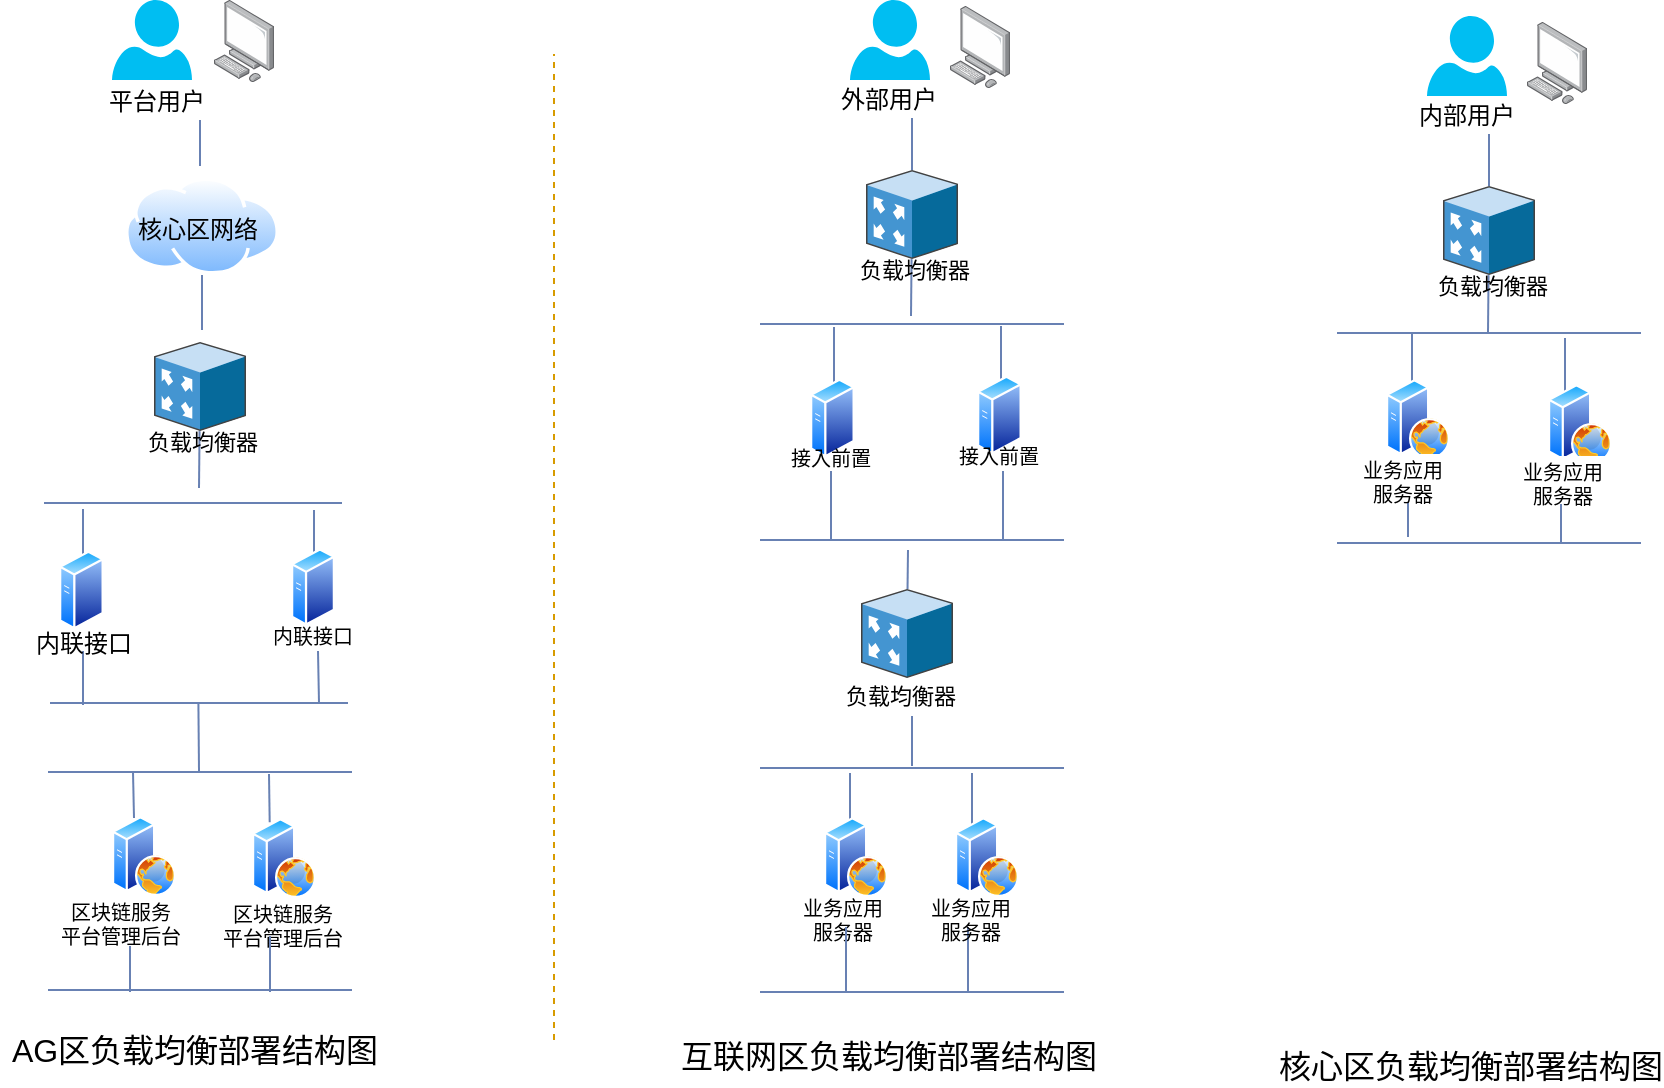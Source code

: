<mxfile version="12.1.0" type="github" pages="1"><diagram id="1y6D-2jD47iDJHjRBnuk" name="Page-1"><mxGraphModel dx="932" dy="569" grid="0" gridSize="10" guides="1" tooltips="1" connect="1" arrows="1" fold="1" page="1" pageScale="1" pageWidth="3300" pageHeight="4681" math="0" shadow="0"><root><mxCell id="0"/><mxCell id="1" parent="0"/><mxCell id="w8CclLkAROoRY7GbeXvr-76" value="" style="group" parent="1" vertex="1" connectable="0"><mxGeometry x="714" y="187" width="60" height="54" as="geometry"/></mxCell><mxCell id="w8CclLkAROoRY7GbeXvr-77" value="" style="verticalLabelPosition=bottom;html=1;verticalAlign=top;align=center;strokeColor=none;fillColor=#00BEF2;shape=mxgraph.azure.user;" parent="w8CclLkAROoRY7GbeXvr-76" vertex="1"><mxGeometry x="10" width="40" height="40" as="geometry"/></mxCell><mxCell id="w8CclLkAROoRY7GbeXvr-78" value="外部用户" style="text;html=1;resizable=0;points=[];autosize=1;align=center;verticalAlign=top;spacingTop=-4;fontSize=12;" parent="w8CclLkAROoRY7GbeXvr-76" vertex="1"><mxGeometry y="40" width="58" height="14" as="geometry"/></mxCell><mxCell id="w8CclLkAROoRY7GbeXvr-79" value="" style="points=[];aspect=fixed;html=1;align=center;shadow=0;dashed=0;image;image=img/lib/allied_telesis/computer_and_terminals/Personal_Computer.svg;strokeColor=#6881B3;fillColor=#99CCFF;fontSize=12;" parent="1" vertex="1"><mxGeometry x="774" y="190" width="30" height="41" as="geometry"/></mxCell><mxCell id="w8CclLkAROoRY7GbeXvr-84" value="" style="shadow=0;dashed=0;html=1;labelPosition=center;verticalLabelPosition=bottom;verticalAlign=top;align=center;outlineConnect=0;shape=mxgraph.veeam.3d.proxy_appliance;direction=east;" parent="1" vertex="1"><mxGeometry x="732" y="272" width="46" height="44.562" as="geometry"/></mxCell><mxCell id="w8CclLkAROoRY7GbeXvr-85" value="" style="endArrow=none;html=1;strokeColor=#6881B3;entryX=0.5;entryY=1;entryDx=0;entryDy=0;" parent="1" source="w8CclLkAROoRY7GbeXvr-84" edge="1"><mxGeometry width="50" height="50" relative="1" as="geometry"><mxPoint x="606.5" y="359" as="sourcePoint"/><mxPoint x="755" y="246" as="targetPoint"/></mxGeometry></mxCell><mxCell id="w8CclLkAROoRY7GbeXvr-86" value="" style="endArrow=none;html=1;strokeColor=#6881B3;" parent="1" edge="1"><mxGeometry width="50" height="50" relative="1" as="geometry"><mxPoint x="754.5" y="345" as="sourcePoint"/><mxPoint x="754.78" y="316.562" as="targetPoint"/></mxGeometry></mxCell><mxCell id="w8CclLkAROoRY7GbeXvr-87" value="&lt;font style=&quot;font-size: 11px&quot;&gt;负载均衡器&lt;/font&gt;" style="text;html=1;resizable=0;points=[];align=center;verticalAlign=middle;labelBackgroundColor=none;fontSize=19;" parent="w8CclLkAROoRY7GbeXvr-86" vertex="1" connectable="0"><mxGeometry x="0.779" y="-1" relative="1" as="geometry"><mxPoint as="offset"/></mxGeometry></mxCell><mxCell id="w8CclLkAROoRY7GbeXvr-88" value="" style="endArrow=none;html=1;strokeColor=#6881B3;" parent="1" edge="1"><mxGeometry width="50" height="50" relative="1" as="geometry"><mxPoint x="679" y="571" as="sourcePoint"/><mxPoint x="831" y="571" as="targetPoint"/></mxGeometry></mxCell><mxCell id="w8CclLkAROoRY7GbeXvr-89" value="区块链服务&lt;br style=&quot;font-size: 10px&quot;&gt;平台管理后台" style="text;html=1;resizable=0;points=[];autosize=1;align=center;verticalAlign=top;spacingTop=-4;fontSize=10;" parent="1" vertex="1"><mxGeometry x="318" y="635" width="82" height="24" as="geometry"/></mxCell><mxCell id="w8CclLkAROoRY7GbeXvr-92" value="" style="endArrow=none;html=1;strokeColor=#6881B3;" parent="1" edge="1"><mxGeometry width="50" height="50" relative="1" as="geometry"><mxPoint x="366" y="596" as="sourcePoint"/><mxPoint x="365.5" y="573.0" as="targetPoint"/></mxGeometry></mxCell><mxCell id="w8CclLkAROoRY7GbeXvr-100" value="" style="aspect=fixed;perimeter=ellipsePerimeter;html=1;align=center;shadow=0;dashed=0;spacingTop=3;image;image=img/lib/active_directory/web_server.svg;strokeColor=#6881B3;strokeWidth=1;fillColor=#99CCFF;fontSize=12;" parent="1" vertex="1"><mxGeometry x="355" y="595" width="32" height="40" as="geometry"/></mxCell><mxCell id="w8CclLkAROoRY7GbeXvr-102" value="" style="endArrow=none;html=1;strokeColor=#6881B3;fontSize=10;" parent="1" edge="1"><mxGeometry width="50" height="50" relative="1" as="geometry"><mxPoint x="679" y="349" as="sourcePoint"/><mxPoint x="831" y="349" as="targetPoint"/></mxGeometry></mxCell><mxCell id="w8CclLkAROoRY7GbeXvr-103" value="" style="endArrow=none;html=1;strokeColor=#6881B3;" parent="1" edge="1"><mxGeometry width="50" height="50" relative="1" as="geometry"><mxPoint x="716" y="384.5" as="sourcePoint"/><mxPoint x="716" y="350.5" as="targetPoint"/></mxGeometry></mxCell><mxCell id="w8CclLkAROoRY7GbeXvr-104" value="" style="aspect=fixed;perimeter=ellipsePerimeter;html=1;align=center;shadow=0;dashed=0;spacingTop=3;image;image=img/lib/active_directory/generic_server.svg;strokeColor=#6881B3;strokeWidth=1;fillColor=#99CCFF;fontSize=8;" parent="1" vertex="1"><mxGeometry x="704" y="376" width="22.4" height="40" as="geometry"/></mxCell><mxCell id="w8CclLkAROoRY7GbeXvr-105" value="接入前置" style="text;html=1;resizable=0;points=[];autosize=1;align=center;verticalAlign=top;spacingTop=-4;fontSize=10;" parent="1" vertex="1"><mxGeometry x="685" y="407.5" width="58" height="12" as="geometry"/></mxCell><mxCell id="w8CclLkAROoRY7GbeXvr-106" value="" style="endArrow=none;html=1;strokeColor=#6881B3;" parent="1" edge="1"><mxGeometry width="50" height="50" relative="1" as="geometry"><mxPoint x="799.5" y="384.0" as="sourcePoint"/><mxPoint x="799.5" y="350" as="targetPoint"/></mxGeometry></mxCell><mxCell id="w8CclLkAROoRY7GbeXvr-107" value="" style="aspect=fixed;perimeter=ellipsePerimeter;html=1;align=center;shadow=0;dashed=0;spacingTop=3;image;image=img/lib/active_directory/generic_server.svg;strokeColor=#6881B3;strokeWidth=1;fillColor=#99CCFF;fontSize=8;" parent="1" vertex="1"><mxGeometry x="787.5" y="374.5" width="22.4" height="40" as="geometry"/></mxCell><mxCell id="w8CclLkAROoRY7GbeXvr-108" value="接入前置" style="text;html=1;resizable=0;points=[];autosize=1;align=center;verticalAlign=top;spacingTop=-4;fontSize=10;" parent="1" vertex="1"><mxGeometry x="768.5" y="407" width="58" height="12" as="geometry"/></mxCell><mxCell id="w8CclLkAROoRY7GbeXvr-109" value="" style="endArrow=none;html=1;strokeColor=#6881B3;" parent="1" edge="1"><mxGeometry width="50" height="50" relative="1" as="geometry"><mxPoint x="714.5" y="456.5" as="sourcePoint"/><mxPoint x="714.5" y="422.5" as="targetPoint"/></mxGeometry></mxCell><mxCell id="w8CclLkAROoRY7GbeXvr-110" value="" style="endArrow=none;html=1;strokeColor=#6881B3;" parent="1" edge="1"><mxGeometry width="50" height="50" relative="1" as="geometry"><mxPoint x="800.5" y="456.5" as="sourcePoint"/><mxPoint x="800.5" y="422.5" as="targetPoint"/></mxGeometry></mxCell><mxCell id="w8CclLkAROoRY7GbeXvr-111" value="" style="endArrow=none;html=1;strokeColor=#6881B3;fontSize=10;" parent="1" edge="1"><mxGeometry width="50" height="50" relative="1" as="geometry"><mxPoint x="679" y="457.0" as="sourcePoint"/><mxPoint x="831" y="457.0" as="targetPoint"/></mxGeometry></mxCell><mxCell id="w8CclLkAROoRY7GbeXvr-112" value="" style="shadow=0;dashed=0;html=1;labelPosition=center;verticalLabelPosition=bottom;verticalAlign=top;align=center;outlineConnect=0;shape=mxgraph.veeam.3d.proxy_appliance;direction=east;" parent="1" vertex="1"><mxGeometry x="729.5" y="481.5" width="46" height="44.562" as="geometry"/></mxCell><mxCell id="w8CclLkAROoRY7GbeXvr-113" value="" style="endArrow=none;html=1;strokeColor=#6881B3;" parent="1" source="w8CclLkAROoRY7GbeXvr-112" edge="1"><mxGeometry width="50" height="50" relative="1" as="geometry"><mxPoint x="604" y="564.5" as="sourcePoint"/><mxPoint x="753" y="462" as="targetPoint"/></mxGeometry></mxCell><mxCell id="w8CclLkAROoRY7GbeXvr-114" value="" style="endArrow=none;html=1;strokeColor=#6881B3;" parent="1" target="w8CclLkAROoRY7GbeXvr-148" edge="1"><mxGeometry width="50" height="50" relative="1" as="geometry"><mxPoint x="755" y="570" as="sourcePoint"/><mxPoint x="794.285" y="560.062" as="targetPoint"/></mxGeometry></mxCell><mxCell id="w8CclLkAROoRY7GbeXvr-115" value="业务应用&lt;br&gt;服务器" style="text;html=1;resizable=0;points=[];autosize=1;align=center;verticalAlign=top;spacingTop=-4;fontSize=10;" parent="1" vertex="1"><mxGeometry x="691" y="632.5" width="58" height="24" as="geometry"/></mxCell><mxCell id="w8CclLkAROoRY7GbeXvr-117" value="" style="endArrow=none;html=1;strokeColor=#6881B3;" parent="1" edge="1"><mxGeometry width="50" height="50" relative="1" as="geometry"><mxPoint x="724" y="605.5" as="sourcePoint"/><mxPoint x="724" y="573.5" as="targetPoint"/></mxGeometry></mxCell><mxCell id="w8CclLkAROoRY7GbeXvr-118" value="" style="endArrow=none;html=1;strokeColor=#6881B3;" parent="1" edge="1"><mxGeometry width="50" height="50" relative="1" as="geometry"><mxPoint x="785" y="605.5" as="sourcePoint"/><mxPoint x="785" y="573.5" as="targetPoint"/></mxGeometry></mxCell><mxCell id="w8CclLkAROoRY7GbeXvr-119" value="" style="aspect=fixed;perimeter=ellipsePerimeter;html=1;align=center;shadow=0;dashed=0;spacingTop=3;image;image=img/lib/active_directory/web_server.svg;strokeColor=#6881B3;strokeWidth=1;fillColor=#99CCFF;fontSize=12;" parent="1" vertex="1"><mxGeometry x="711" y="595.5" width="32" height="40" as="geometry"/></mxCell><mxCell id="w8CclLkAROoRY7GbeXvr-121" value="" style="endArrow=none;html=1;strokeColor=#6881B3;" parent="1" edge="1"><mxGeometry width="50" height="50" relative="1" as="geometry"><mxPoint x="679" y="683" as="sourcePoint"/><mxPoint x="831" y="683" as="targetPoint"/></mxGeometry></mxCell><mxCell id="w8CclLkAROoRY7GbeXvr-122" value="" style="endArrow=none;html=1;strokeColor=#6881B3;" parent="1" edge="1"><mxGeometry width="50" height="50" relative="1" as="geometry"><mxPoint x="364" y="683" as="sourcePoint"/><mxPoint x="364" y="660" as="targetPoint"/></mxGeometry></mxCell><mxCell id="w8CclLkAROoRY7GbeXvr-126" value="" style="endArrow=none;html=1;strokeColor=#6881B3;" parent="1" edge="1"><mxGeometry width="50" height="50" relative="1" as="geometry"><mxPoint x="722" y="682.5" as="sourcePoint"/><mxPoint x="722" y="650.5" as="targetPoint"/></mxGeometry></mxCell><mxCell id="w8CclLkAROoRY7GbeXvr-127" value="" style="endArrow=none;html=1;strokeColor=#6881B3;" parent="1" edge="1"><mxGeometry width="50" height="50" relative="1" as="geometry"><mxPoint x="783" y="682.5" as="sourcePoint"/><mxPoint x="783" y="650.5" as="targetPoint"/></mxGeometry></mxCell><mxCell id="w8CclLkAROoRY7GbeXvr-142" value="" style="points=[];aspect=fixed;html=1;align=center;shadow=0;dashed=0;image;image=img/lib/allied_telesis/computer_and_terminals/Personal_Computer.svg;strokeColor=#6881B3;fillColor=#99CCFF;fontSize=12;" parent="1" vertex="1"><mxGeometry x="406" y="187" width="30" height="41" as="geometry"/></mxCell><mxCell id="w8CclLkAROoRY7GbeXvr-144" value="平台用户" style="text;html=1;resizable=0;points=[];autosize=1;align=center;verticalAlign=top;spacingTop=-4;fontSize=12;" parent="1" vertex="1"><mxGeometry x="348" y="228" width="58" height="14" as="geometry"/></mxCell><mxCell id="w8CclLkAROoRY7GbeXvr-145" value="" style="verticalLabelPosition=bottom;html=1;verticalAlign=top;align=center;strokeColor=none;fillColor=#00BEF2;shape=mxgraph.azure.user;" parent="1" vertex="1"><mxGeometry x="355" y="187" width="40" height="40" as="geometry"/></mxCell><mxCell id="w8CclLkAROoRY7GbeXvr-148" value="&lt;font style=&quot;font-size: 11px&quot;&gt;负载均衡器&lt;/font&gt;" style="text;html=1;resizable=0;points=[];autosize=1;align=left;verticalAlign=top;spacingTop=-4;fontSize=19;" parent="1" vertex="1"><mxGeometry x="720" y="519" width="70" height="26" as="geometry"/></mxCell><mxCell id="8dPFxkw8Yr1xb4U3ajKG-1" value="业务应用&lt;br&gt;服务器" style="text;html=1;resizable=0;points=[];autosize=1;align=center;verticalAlign=top;spacingTop=-4;fontSize=10;" parent="1" vertex="1"><mxGeometry x="754.5" y="632.5" width="58" height="24" as="geometry"/></mxCell><mxCell id="8dPFxkw8Yr1xb4U3ajKG-2" value="" style="aspect=fixed;perimeter=ellipsePerimeter;html=1;align=center;shadow=0;dashed=0;spacingTop=3;image;image=img/lib/active_directory/web_server.svg;strokeColor=#6881B3;strokeWidth=1;fillColor=#99CCFF;fontSize=12;" parent="1" vertex="1"><mxGeometry x="776.5" y="595.5" width="32" height="40" as="geometry"/></mxCell><mxCell id="8dPFxkw8Yr1xb4U3ajKG-3" value="" style="shadow=0;dashed=0;html=1;labelPosition=center;verticalLabelPosition=bottom;verticalAlign=top;align=center;outlineConnect=0;shape=mxgraph.veeam.3d.proxy_appliance;direction=east;" parent="1" vertex="1"><mxGeometry x="376" y="358" width="46" height="44.562" as="geometry"/></mxCell><mxCell id="8dPFxkw8Yr1xb4U3ajKG-4" value="" style="endArrow=none;html=1;strokeColor=#6881B3;entryX=0.5;entryY=1;entryDx=0;entryDy=0;" parent="1" edge="1"><mxGeometry width="50" height="50" relative="1" as="geometry"><mxPoint x="399" y="270" as="sourcePoint"/><mxPoint x="399" y="247" as="targetPoint"/></mxGeometry></mxCell><mxCell id="8dPFxkw8Yr1xb4U3ajKG-5" value="" style="endArrow=none;html=1;strokeColor=#6881B3;" parent="1" edge="1"><mxGeometry width="50" height="50" relative="1" as="geometry"><mxPoint x="398.5" y="431" as="sourcePoint"/><mxPoint x="398.78" y="402.562" as="targetPoint"/></mxGeometry></mxCell><mxCell id="8dPFxkw8Yr1xb4U3ajKG-6" value="&lt;font style=&quot;font-size: 11px&quot;&gt;负载均衡器&lt;/font&gt;" style="text;html=1;resizable=0;points=[];align=center;verticalAlign=middle;labelBackgroundColor=none;fontSize=19;" parent="8dPFxkw8Yr1xb4U3ajKG-5" vertex="1" connectable="0"><mxGeometry x="0.779" y="-1" relative="1" as="geometry"><mxPoint as="offset"/></mxGeometry></mxCell><mxCell id="8dPFxkw8Yr1xb4U3ajKG-7" value="" style="endArrow=none;html=1;strokeColor=#6881B3;fontSize=10;" parent="1" edge="1"><mxGeometry width="50" height="50" relative="1" as="geometry"><mxPoint x="323" y="573" as="sourcePoint"/><mxPoint x="475" y="573" as="targetPoint"/></mxGeometry></mxCell><mxCell id="8dPFxkw8Yr1xb4U3ajKG-10" value="区块链服务&lt;br style=&quot;font-size: 10px&quot;&gt;平台管理后台" style="text;html=1;resizable=0;points=[];autosize=1;align=center;verticalAlign=top;spacingTop=-4;fontSize=10;" parent="1" vertex="1"><mxGeometry x="399" y="636" width="82" height="24" as="geometry"/></mxCell><mxCell id="8dPFxkw8Yr1xb4U3ajKG-11" value="" style="endArrow=none;html=1;strokeColor=#6881B3;exitX=0.25;exitY=0;exitDx=0;exitDy=0;" parent="1" source="8dPFxkw8Yr1xb4U3ajKG-12" edge="1"><mxGeometry width="50" height="50" relative="1" as="geometry"><mxPoint x="434" y="594" as="sourcePoint"/><mxPoint x="433.5" y="574.0" as="targetPoint"/></mxGeometry></mxCell><mxCell id="8dPFxkw8Yr1xb4U3ajKG-12" value="" style="aspect=fixed;perimeter=ellipsePerimeter;html=1;align=center;shadow=0;dashed=0;spacingTop=3;image;image=img/lib/active_directory/web_server.svg;strokeColor=#6881B3;strokeWidth=1;fillColor=#99CCFF;fontSize=12;" parent="1" vertex="1"><mxGeometry x="425" y="596" width="32" height="40" as="geometry"/></mxCell><mxCell id="8dPFxkw8Yr1xb4U3ajKG-13" value="" style="endArrow=none;html=1;strokeColor=#6881B3;" parent="1" edge="1"><mxGeometry width="50" height="50" relative="1" as="geometry"><mxPoint x="434" y="683.0" as="sourcePoint"/><mxPoint x="434" y="655" as="targetPoint"/></mxGeometry></mxCell><mxCell id="8dPFxkw8Yr1xb4U3ajKG-14" value="" style="endArrow=none;html=1;strokeColor=#6881B3;fontSize=10;" parent="1" edge="1"><mxGeometry width="50" height="50" relative="1" as="geometry"><mxPoint x="323" y="682" as="sourcePoint"/><mxPoint x="475" y="682" as="targetPoint"/></mxGeometry></mxCell><mxCell id="8dPFxkw8Yr1xb4U3ajKG-17" value="" style="group" parent="1" vertex="1" connectable="0"><mxGeometry x="1002.5" y="195" width="60" height="54" as="geometry"/></mxCell><mxCell id="8dPFxkw8Yr1xb4U3ajKG-18" value="" style="verticalLabelPosition=bottom;html=1;verticalAlign=top;align=center;strokeColor=none;fillColor=#00BEF2;shape=mxgraph.azure.user;" parent="8dPFxkw8Yr1xb4U3ajKG-17" vertex="1"><mxGeometry x="10" width="40" height="40" as="geometry"/></mxCell><mxCell id="8dPFxkw8Yr1xb4U3ajKG-19" value="内部用户" style="text;html=1;resizable=0;points=[];autosize=1;align=center;verticalAlign=top;spacingTop=-4;fontSize=12;" parent="8dPFxkw8Yr1xb4U3ajKG-17" vertex="1"><mxGeometry y="40" width="58" height="14" as="geometry"/></mxCell><mxCell id="8dPFxkw8Yr1xb4U3ajKG-20" value="" style="points=[];aspect=fixed;html=1;align=center;shadow=0;dashed=0;image;image=img/lib/allied_telesis/computer_and_terminals/Personal_Computer.svg;strokeColor=#6881B3;fillColor=#99CCFF;fontSize=12;" parent="1" vertex="1"><mxGeometry x="1062.5" y="198" width="30" height="41" as="geometry"/></mxCell><mxCell id="8dPFxkw8Yr1xb4U3ajKG-21" value="" style="shadow=0;dashed=0;html=1;labelPosition=center;verticalLabelPosition=bottom;verticalAlign=top;align=center;outlineConnect=0;shape=mxgraph.veeam.3d.proxy_appliance;direction=east;" parent="1" vertex="1"><mxGeometry x="1020.5" y="280" width="46" height="44.562" as="geometry"/></mxCell><mxCell id="8dPFxkw8Yr1xb4U3ajKG-22" value="" style="endArrow=none;html=1;strokeColor=#6881B3;entryX=0.5;entryY=1;entryDx=0;entryDy=0;" parent="1" source="8dPFxkw8Yr1xb4U3ajKG-21" edge="1"><mxGeometry width="50" height="50" relative="1" as="geometry"><mxPoint x="895" y="367" as="sourcePoint"/><mxPoint x="1043.5" y="254" as="targetPoint"/></mxGeometry></mxCell><mxCell id="8dPFxkw8Yr1xb4U3ajKG-23" value="" style="endArrow=none;html=1;strokeColor=#6881B3;" parent="1" edge="1"><mxGeometry width="50" height="50" relative="1" as="geometry"><mxPoint x="1043" y="353" as="sourcePoint"/><mxPoint x="1043.28" y="324.562" as="targetPoint"/></mxGeometry></mxCell><mxCell id="8dPFxkw8Yr1xb4U3ajKG-24" value="&lt;font style=&quot;font-size: 11px&quot;&gt;负载均衡器&lt;/font&gt;" style="text;html=1;resizable=0;points=[];align=center;verticalAlign=middle;labelBackgroundColor=none;fontSize=19;" parent="8dPFxkw8Yr1xb4U3ajKG-23" vertex="1" connectable="0"><mxGeometry x="0.779" y="-1" relative="1" as="geometry"><mxPoint as="offset"/></mxGeometry></mxCell><mxCell id="8dPFxkw8Yr1xb4U3ajKG-25" value="" style="endArrow=none;html=1;strokeColor=#6881B3;" parent="1" edge="1"><mxGeometry width="50" height="50" relative="1" as="geometry"><mxPoint x="967.5" y="353.5" as="sourcePoint"/><mxPoint x="1119.5" y="353.5" as="targetPoint"/></mxGeometry></mxCell><mxCell id="8dPFxkw8Yr1xb4U3ajKG-40" value="" style="endArrow=none;html=1;strokeColor=#6881B3;" parent="1" edge="1"><mxGeometry width="50" height="50" relative="1" as="geometry"><mxPoint x="1005" y="385.5" as="sourcePoint"/><mxPoint x="1005" y="353.5" as="targetPoint"/></mxGeometry></mxCell><mxCell id="8dPFxkw8Yr1xb4U3ajKG-41" value="" style="endArrow=none;html=1;strokeColor=#6881B3;" parent="1" edge="1"><mxGeometry width="50" height="50" relative="1" as="geometry"><mxPoint x="1081.5" y="388.0" as="sourcePoint"/><mxPoint x="1081.5" y="356" as="targetPoint"/></mxGeometry></mxCell><mxCell id="8dPFxkw8Yr1xb4U3ajKG-42" value="" style="aspect=fixed;perimeter=ellipsePerimeter;html=1;align=center;shadow=0;dashed=0;spacingTop=3;image;image=img/lib/active_directory/web_server.svg;strokeColor=#6881B3;strokeWidth=1;fillColor=#99CCFF;fontSize=12;" parent="1" vertex="1"><mxGeometry x="992" y="376.5" width="32" height="40" as="geometry"/></mxCell><mxCell id="8dPFxkw8Yr1xb4U3ajKG-43" value="" style="endArrow=none;html=1;strokeColor=#6881B3;" parent="1" edge="1"><mxGeometry width="50" height="50" relative="1" as="geometry"><mxPoint x="967.5" y="458.5" as="sourcePoint"/><mxPoint x="1119.5" y="458.5" as="targetPoint"/></mxGeometry></mxCell><mxCell id="8dPFxkw8Yr1xb4U3ajKG-44" value="" style="endArrow=none;html=1;strokeColor=#6881B3;" parent="1" edge="1"><mxGeometry width="50" height="50" relative="1" as="geometry"><mxPoint x="1003" y="455.5" as="sourcePoint"/><mxPoint x="1003" y="423.5" as="targetPoint"/></mxGeometry></mxCell><mxCell id="8dPFxkw8Yr1xb4U3ajKG-45" value="" style="endArrow=none;html=1;strokeColor=#6881B3;" parent="1" edge="1"><mxGeometry width="50" height="50" relative="1" as="geometry"><mxPoint x="1079.5" y="458.0" as="sourcePoint"/><mxPoint x="1079.5" y="426.0" as="targetPoint"/></mxGeometry></mxCell><mxCell id="8dPFxkw8Yr1xb4U3ajKG-48" value="" style="aspect=fixed;perimeter=ellipsePerimeter;html=1;align=center;shadow=0;dashed=0;spacingTop=3;image;image=img/lib/active_directory/web_server.svg;strokeColor=#6881B3;strokeWidth=1;fillColor=#99CCFF;fontSize=12;" parent="1" vertex="1"><mxGeometry x="1073" y="379" width="32" height="40" as="geometry"/></mxCell><mxCell id="8dPFxkw8Yr1xb4U3ajKG-52" value="核心区负载均衡部署结构图" style="text;html=1;resizable=0;points=[];autosize=1;align=center;verticalAlign=top;spacingTop=-4;fontSize=16;" parent="1" vertex="1"><mxGeometry x="957" y="708" width="154" height="14" as="geometry"/></mxCell><mxCell id="8dPFxkw8Yr1xb4U3ajKG-53" value="AG区负载均衡部署结构图" style="text;html=1;resizable=0;points=[];autosize=1;align=center;verticalAlign=top;spacingTop=-4;fontSize=16;" parent="1" vertex="1"><mxGeometry x="299.5" y="700" width="193" height="19" as="geometry"/></mxCell><mxCell id="8dPFxkw8Yr1xb4U3ajKG-54" value="互联网区负载均衡部署结构图" style="text;html=1;resizable=0;points=[];autosize=1;align=center;verticalAlign=top;spacingTop=-4;fontSize=16;" parent="1" vertex="1"><mxGeometry x="634" y="703" width="218" height="19" as="geometry"/></mxCell><mxCell id="8dPFxkw8Yr1xb4U3ajKG-39" value="业务应用&lt;br&gt;服务器" style="text;html=1;resizable=0;points=[];autosize=1;align=center;verticalAlign=top;spacingTop=-4;fontSize=10;fillColor=#ffffff;" parent="1" vertex="1"><mxGeometry x="970.5" y="414" width="58" height="24" as="geometry"/></mxCell><mxCell id="8dPFxkw8Yr1xb4U3ajKG-47" value="业务应用&lt;br&gt;服务器" style="text;html=1;resizable=0;points=[];autosize=1;align=center;verticalAlign=top;spacingTop=-4;fontSize=10;fillColor=#ffffff;" parent="1" vertex="1"><mxGeometry x="1051" y="415" width="58" height="24" as="geometry"/></mxCell><mxCell id="WIYUfJyf2-8m7_pWX5QI-1" value="" style="endArrow=none;html=1;strokeColor=#6881B3;fontSize=10;" parent="1" edge="1"><mxGeometry width="50" height="50" relative="1" as="geometry"><mxPoint x="321" y="438.5" as="sourcePoint"/><mxPoint x="470" y="438.5" as="targetPoint"/></mxGeometry></mxCell><mxCell id="WIYUfJyf2-8m7_pWX5QI-2" value="" style="endArrow=none;html=1;strokeColor=#6881B3;" parent="1" edge="1"><mxGeometry width="50" height="50" relative="1" as="geometry"><mxPoint x="340.5" y="475.5" as="sourcePoint"/><mxPoint x="340.5" y="441.5" as="targetPoint"/></mxGeometry></mxCell><mxCell id="WIYUfJyf2-8m7_pWX5QI-3" value="" style="aspect=fixed;perimeter=ellipsePerimeter;html=1;align=center;shadow=0;dashed=0;spacingTop=3;image;image=img/lib/active_directory/generic_server.svg;strokeColor=#6881B3;strokeWidth=1;fillColor=#99CCFF;fontSize=8;" parent="1" vertex="1"><mxGeometry x="328.5" y="462" width="22.4" height="40" as="geometry"/></mxCell><mxCell id="WIYUfJyf2-8m7_pWX5QI-4" value="" style="endArrow=none;html=1;strokeColor=#6881B3;" parent="1" edge="1"><mxGeometry width="50" height="50" relative="1" as="geometry"><mxPoint x="456" y="476.0" as="sourcePoint"/><mxPoint x="456" y="442" as="targetPoint"/></mxGeometry></mxCell><mxCell id="WIYUfJyf2-8m7_pWX5QI-5" value="" style="aspect=fixed;perimeter=ellipsePerimeter;html=1;align=center;shadow=0;dashed=0;spacingTop=3;image;image=img/lib/active_directory/generic_server.svg;strokeColor=#6881B3;strokeWidth=1;fillColor=#99CCFF;fontSize=8;" parent="1" vertex="1"><mxGeometry x="444.5" y="460.5" width="22" height="40" as="geometry"/></mxCell><mxCell id="WIYUfJyf2-8m7_pWX5QI-6" value="内联接口" style="text;html=1;resizable=0;points=[];autosize=1;align=center;verticalAlign=top;spacingTop=-4;fontSize=10;" parent="1" vertex="1"><mxGeometry x="426" y="496.5" width="58" height="12" as="geometry"/></mxCell><mxCell id="WIYUfJyf2-8m7_pWX5QI-7" value="" style="endArrow=none;html=1;strokeColor=#6881B3;" parent="1" edge="1"><mxGeometry width="50" height="50" relative="1" as="geometry"><mxPoint x="340.5" y="539.5" as="sourcePoint"/><mxPoint x="340.5" y="512.5" as="targetPoint"/></mxGeometry></mxCell><mxCell id="WIYUfJyf2-8m7_pWX5QI-8" value="" style="endArrow=none;html=1;strokeColor=#6881B3;" parent="1" edge="1"><mxGeometry width="50" height="50" relative="1" as="geometry"><mxPoint x="458.5" y="538.5" as="sourcePoint"/><mxPoint x="458" y="512.5" as="targetPoint"/></mxGeometry></mxCell><mxCell id="WIYUfJyf2-8m7_pWX5QI-9" value="" style="endArrow=none;html=1;strokeColor=#6881B3;fontSize=10;" parent="1" edge="1"><mxGeometry width="50" height="50" relative="1" as="geometry"><mxPoint x="324" y="538.5" as="sourcePoint"/><mxPoint x="473" y="538.5" as="targetPoint"/></mxGeometry></mxCell><mxCell id="WIYUfJyf2-8m7_pWX5QI-10" value="内联接口" style="text;html=1;resizable=0;points=[];autosize=1;align=left;verticalAlign=top;spacingTop=-4;" parent="1" vertex="1"><mxGeometry x="314.5" y="498.5" width="58" height="14" as="geometry"/></mxCell><mxCell id="WIYUfJyf2-8m7_pWX5QI-12" value="" style="endArrow=none;html=1;strokeColor=#6881B3;" parent="1" edge="1"><mxGeometry width="50" height="50" relative="1" as="geometry"><mxPoint x="398.5" y="572.5" as="sourcePoint"/><mxPoint x="398.196" y="538" as="targetPoint"/></mxGeometry></mxCell><mxCell id="WIYUfJyf2-8m7_pWX5QI-15" style="edgeStyle=orthogonalEdgeStyle;rounded=0;orthogonalLoop=1;jettySize=auto;html=1;exitX=0.5;exitY=1;exitDx=0;exitDy=0;strokeWidth=1;endArrow=none;endFill=0;strokeColor=#6881B3;" parent="1" source="WIYUfJyf2-8m7_pWX5QI-13" edge="1"><mxGeometry relative="1" as="geometry"><mxPoint x="400" y="352" as="targetPoint"/></mxGeometry></mxCell><mxCell id="WIYUfJyf2-8m7_pWX5QI-13" value="" style="aspect=fixed;perimeter=ellipsePerimeter;html=1;align=center;shadow=0;dashed=0;spacingTop=3;image;image=img/lib/active_directory/internet_cloud.svg;fillColor=#ffffff;" parent="1" vertex="1"><mxGeometry x="361.5" y="275.5" width="77" height="49" as="geometry"/></mxCell><mxCell id="WIYUfJyf2-8m7_pWX5QI-14" value="核心区网络" style="text;html=1;resizable=0;points=[];autosize=1;align=left;verticalAlign=top;spacingTop=-4;" parent="1" vertex="1"><mxGeometry x="365.5" y="292" width="70" height="14" as="geometry"/></mxCell><mxCell id="3PM-lxMTQk_WnY_iBemM-1" value="" style="endArrow=none;html=1;dashed=1;fillColor=#ffe6cc;strokeColor=#d79b00;" edge="1" parent="1"><mxGeometry width="50" height="50" relative="1" as="geometry"><mxPoint x="576" y="707" as="sourcePoint"/><mxPoint x="576" y="214" as="targetPoint"/></mxGeometry></mxCell></root></mxGraphModel></diagram></mxfile>